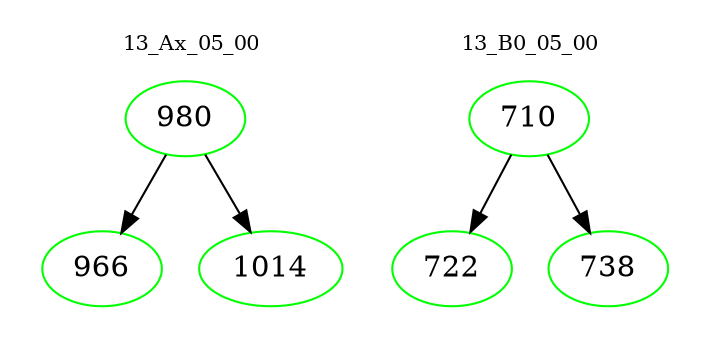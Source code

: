 digraph{
subgraph cluster_0 {
color = white
label = "13_Ax_05_00";
fontsize=10;
T0_980 [label="980", color="green"]
T0_980 -> T0_966 [color="black"]
T0_966 [label="966", color="green"]
T0_980 -> T0_1014 [color="black"]
T0_1014 [label="1014", color="green"]
}
subgraph cluster_1 {
color = white
label = "13_B0_05_00";
fontsize=10;
T1_710 [label="710", color="green"]
T1_710 -> T1_722 [color="black"]
T1_722 [label="722", color="green"]
T1_710 -> T1_738 [color="black"]
T1_738 [label="738", color="green"]
}
}
